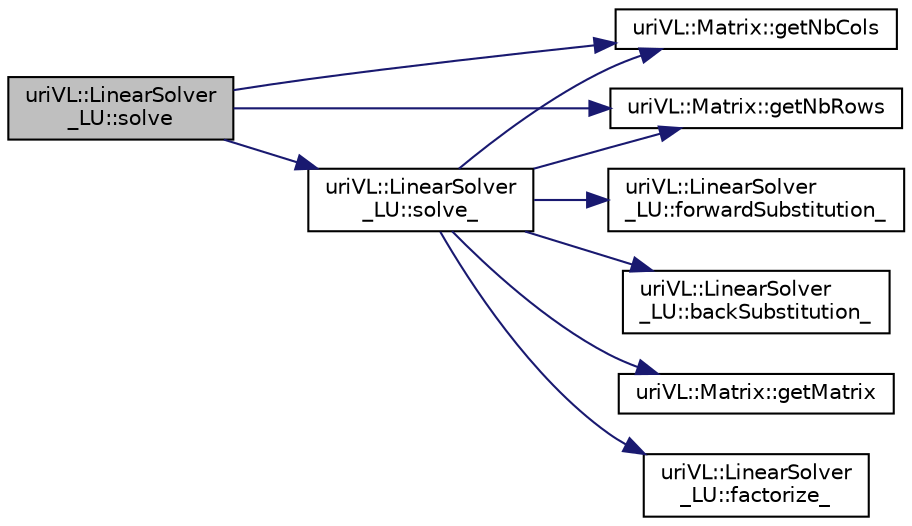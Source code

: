 digraph "uriVL::LinearSolver_LU::solve"
{
  edge [fontname="Helvetica",fontsize="10",labelfontname="Helvetica",labelfontsize="10"];
  node [fontname="Helvetica",fontsize="10",shape=record];
  rankdir="LR";
  Node1 [label="uriVL::LinearSolver\l_LU::solve",height=0.2,width=0.4,color="black", fillcolor="grey75", style="filled", fontcolor="black"];
  Node1 -> Node2 [color="midnightblue",fontsize="10",style="solid",fontname="Helvetica"];
  Node2 [label="uriVL::Matrix::getNbCols",height=0.2,width=0.4,color="black", fillcolor="white", style="filled",URL="$classuriVL_1_1Matrix.html#ad31ec31b060abc8b63e04d670acc1041",tooltip="This function returns a int corresponding to the number of columns in this "];
  Node1 -> Node3 [color="midnightblue",fontsize="10",style="solid",fontname="Helvetica"];
  Node3 [label="uriVL::Matrix::getNbRows",height=0.2,width=0.4,color="black", fillcolor="white", style="filled",URL="$classuriVL_1_1Matrix.html#a15c065f33d719d09ec6158dc46af09aa",tooltip="This function returns a int corresponding to the number of rows in this "];
  Node1 -> Node4 [color="midnightblue",fontsize="10",style="solid",fontname="Helvetica"];
  Node4 [label="uriVL::LinearSolver\l_LU::solve_",height=0.2,width=0.4,color="black", fillcolor="white", style="filled",URL="$classuriVL_1_1LinearSolver__LU.html#a92b1876e92186c4be5c089ab906e44b9",tooltip="Solves an SLE for the matrix and right-side term received as parameters. "];
  Node4 -> Node3 [color="midnightblue",fontsize="10",style="solid",fontname="Helvetica"];
  Node4 -> Node2 [color="midnightblue",fontsize="10",style="solid",fontname="Helvetica"];
  Node4 -> Node5 [color="midnightblue",fontsize="10",style="solid",fontname="Helvetica"];
  Node5 [label="uriVL::Matrix::getMatrix",height=0.2,width=0.4,color="black", fillcolor="white", style="filled",URL="$classuriVL_1_1Matrix.html#a29c91cadbe9ad1e2ec93d51711348f77",tooltip="Returns a read-only pointer to the matrix data. "];
  Node4 -> Node6 [color="midnightblue",fontsize="10",style="solid",fontname="Helvetica"];
  Node6 [label="uriVL::LinearSolver\l_LU::factorize_",height=0.2,width=0.4,color="black", fillcolor="white", style="filled",URL="$classuriVL_1_1LinearSolver__LU.html#a18aab68f8c683a87d57d912dedce8cad",tooltip="Computes the LU factorization of an SLE. "];
  Node4 -> Node7 [color="midnightblue",fontsize="10",style="solid",fontname="Helvetica"];
  Node7 [label="uriVL::LinearSolver\l_LU::forwardSubstitution_",height=0.2,width=0.4,color="black", fillcolor="white", style="filled",URL="$classuriVL_1_1LinearSolver__LU.html#af1c96641a58a7f2d25891ae6dfa31c35",tooltip="Solves a unit-diagonal lower-triangular SLE. "];
  Node4 -> Node8 [color="midnightblue",fontsize="10",style="solid",fontname="Helvetica"];
  Node8 [label="uriVL::LinearSolver\l_LU::backSubstitution_",height=0.2,width=0.4,color="black", fillcolor="white", style="filled",URL="$classuriVL_1_1LinearSolver__LU.html#ad8b2fad0ca7733a6730056d9e1af8bd8",tooltip="Solves an upper-triangular SLE. "];
}
